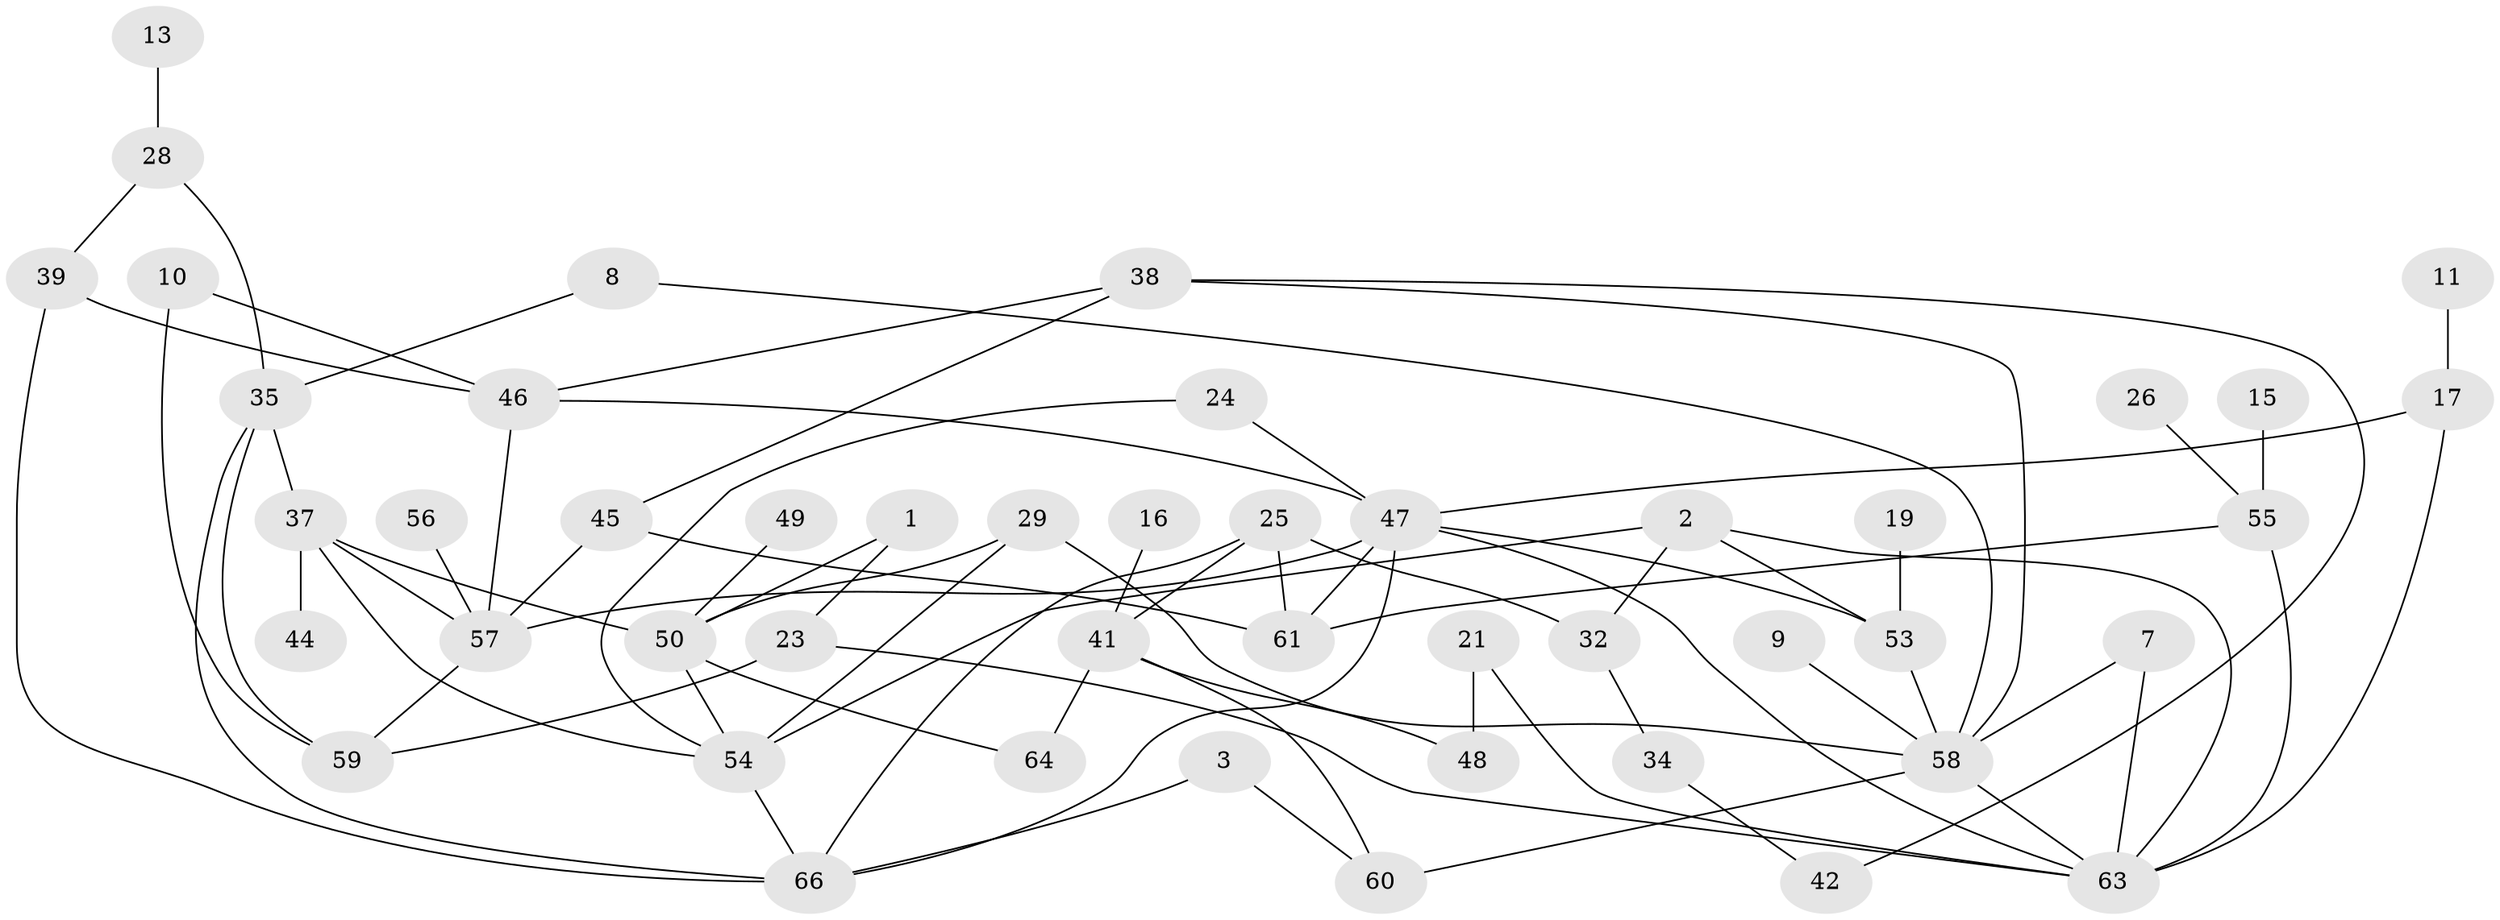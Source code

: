 // original degree distribution, {2: 0.3435114503816794, 4: 0.061068702290076333, 3: 0.21374045801526717, 1: 0.16793893129770993, 6: 0.022900763358778626, 0: 0.13740458015267176, 7: 0.015267175572519083, 5: 0.030534351145038167, 8: 0.007633587786259542}
// Generated by graph-tools (version 1.1) at 2025/49/03/09/25 03:49:09]
// undirected, 47 vertices, 76 edges
graph export_dot {
graph [start="1"]
  node [color=gray90,style=filled];
  1;
  2;
  3;
  7;
  8;
  9;
  10;
  11;
  13;
  15;
  16;
  17;
  19;
  21;
  23;
  24;
  25;
  26;
  28;
  29;
  32;
  34;
  35;
  37;
  38;
  39;
  41;
  42;
  44;
  45;
  46;
  47;
  48;
  49;
  50;
  53;
  54;
  55;
  56;
  57;
  58;
  59;
  60;
  61;
  63;
  64;
  66;
  1 -- 23 [weight=1.0];
  1 -- 50 [weight=1.0];
  2 -- 32 [weight=1.0];
  2 -- 53 [weight=1.0];
  2 -- 54 [weight=1.0];
  2 -- 63 [weight=1.0];
  3 -- 60 [weight=1.0];
  3 -- 66 [weight=1.0];
  7 -- 58 [weight=1.0];
  7 -- 63 [weight=1.0];
  8 -- 35 [weight=1.0];
  8 -- 58 [weight=1.0];
  9 -- 58 [weight=1.0];
  10 -- 46 [weight=1.0];
  10 -- 59 [weight=1.0];
  11 -- 17 [weight=1.0];
  13 -- 28 [weight=1.0];
  15 -- 55 [weight=1.0];
  16 -- 41 [weight=1.0];
  17 -- 47 [weight=1.0];
  17 -- 63 [weight=1.0];
  19 -- 53 [weight=1.0];
  21 -- 48 [weight=1.0];
  21 -- 63 [weight=1.0];
  23 -- 59 [weight=1.0];
  23 -- 63 [weight=1.0];
  24 -- 47 [weight=1.0];
  24 -- 54 [weight=1.0];
  25 -- 32 [weight=1.0];
  25 -- 41 [weight=1.0];
  25 -- 61 [weight=1.0];
  25 -- 66 [weight=1.0];
  26 -- 55 [weight=1.0];
  28 -- 35 [weight=1.0];
  28 -- 39 [weight=1.0];
  29 -- 50 [weight=1.0];
  29 -- 54 [weight=1.0];
  29 -- 58 [weight=1.0];
  32 -- 34 [weight=1.0];
  34 -- 42 [weight=1.0];
  35 -- 37 [weight=1.0];
  35 -- 59 [weight=1.0];
  35 -- 66 [weight=1.0];
  37 -- 44 [weight=1.0];
  37 -- 50 [weight=1.0];
  37 -- 54 [weight=1.0];
  37 -- 57 [weight=1.0];
  38 -- 42 [weight=1.0];
  38 -- 45 [weight=1.0];
  38 -- 46 [weight=1.0];
  38 -- 58 [weight=1.0];
  39 -- 46 [weight=1.0];
  39 -- 66 [weight=1.0];
  41 -- 48 [weight=1.0];
  41 -- 60 [weight=1.0];
  41 -- 64 [weight=1.0];
  45 -- 57 [weight=1.0];
  45 -- 61 [weight=1.0];
  46 -- 47 [weight=1.0];
  46 -- 57 [weight=1.0];
  47 -- 53 [weight=1.0];
  47 -- 57 [weight=1.0];
  47 -- 61 [weight=1.0];
  47 -- 63 [weight=1.0];
  47 -- 66 [weight=1.0];
  49 -- 50 [weight=1.0];
  50 -- 54 [weight=1.0];
  50 -- 64 [weight=1.0];
  53 -- 58 [weight=1.0];
  54 -- 66 [weight=1.0];
  55 -- 61 [weight=1.0];
  55 -- 63 [weight=2.0];
  56 -- 57 [weight=1.0];
  57 -- 59 [weight=1.0];
  58 -- 60 [weight=1.0];
  58 -- 63 [weight=1.0];
}
